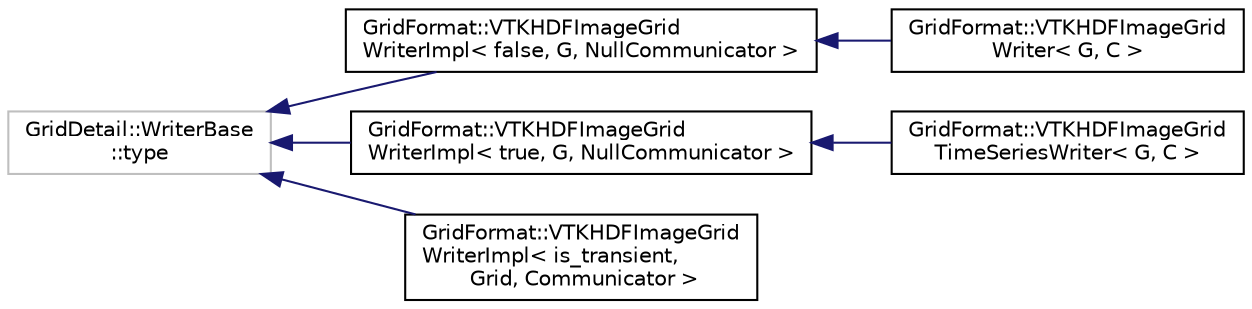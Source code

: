 digraph "Graphical Class Hierarchy"
{
 // LATEX_PDF_SIZE
  edge [fontname="Helvetica",fontsize="10",labelfontname="Helvetica",labelfontsize="10"];
  node [fontname="Helvetica",fontsize="10",shape=record];
  rankdir="LR";
  Node95 [label="GridDetail::WriterBase\l::type",height=0.2,width=0.4,color="grey75", fillcolor="white", style="filled",tooltip=" "];
  Node95 -> Node0 [dir="back",color="midnightblue",fontsize="10",style="solid",fontname="Helvetica"];
  Node0 [label="GridFormat::VTKHDFImageGrid\lWriterImpl\< false, G, NullCommunicator \>",height=0.2,width=0.4,color="black", fillcolor="white", style="filled",URL="$classGridFormat_1_1VTKHDFImageGridWriterImpl.html",tooltip=" "];
  Node0 -> Node1 [dir="back",color="midnightblue",fontsize="10",style="solid",fontname="Helvetica"];
  Node1 [label="GridFormat::VTKHDFImageGrid\lWriter\< G, C \>",height=0.2,width=0.4,color="black", fillcolor="white", style="filled",URL="$classGridFormat_1_1VTKHDFImageGridWriter.html",tooltip=" "];
  Node95 -> Node98 [dir="back",color="midnightblue",fontsize="10",style="solid",fontname="Helvetica"];
  Node98 [label="GridFormat::VTKHDFImageGrid\lWriterImpl\< true, G, NullCommunicator \>",height=0.2,width=0.4,color="black", fillcolor="white", style="filled",URL="$classGridFormat_1_1VTKHDFImageGridWriterImpl.html",tooltip=" "];
  Node98 -> Node99 [dir="back",color="midnightblue",fontsize="10",style="solid",fontname="Helvetica"];
  Node99 [label="GridFormat::VTKHDFImageGrid\lTimeSeriesWriter\< G, C \>",height=0.2,width=0.4,color="black", fillcolor="white", style="filled",URL="$classGridFormat_1_1VTKHDFImageGridTimeSeriesWriter.html",tooltip=" "];
  Node95 -> Node100 [dir="back",color="midnightblue",fontsize="10",style="solid",fontname="Helvetica"];
  Node100 [label="GridFormat::VTKHDFImageGrid\lWriterImpl\< is_transient,\l Grid, Communicator \>",height=0.2,width=0.4,color="black", fillcolor="white", style="filled",URL="$classGridFormat_1_1VTKHDFImageGridWriterImpl.html",tooltip="TODO: Doc me."];
}
